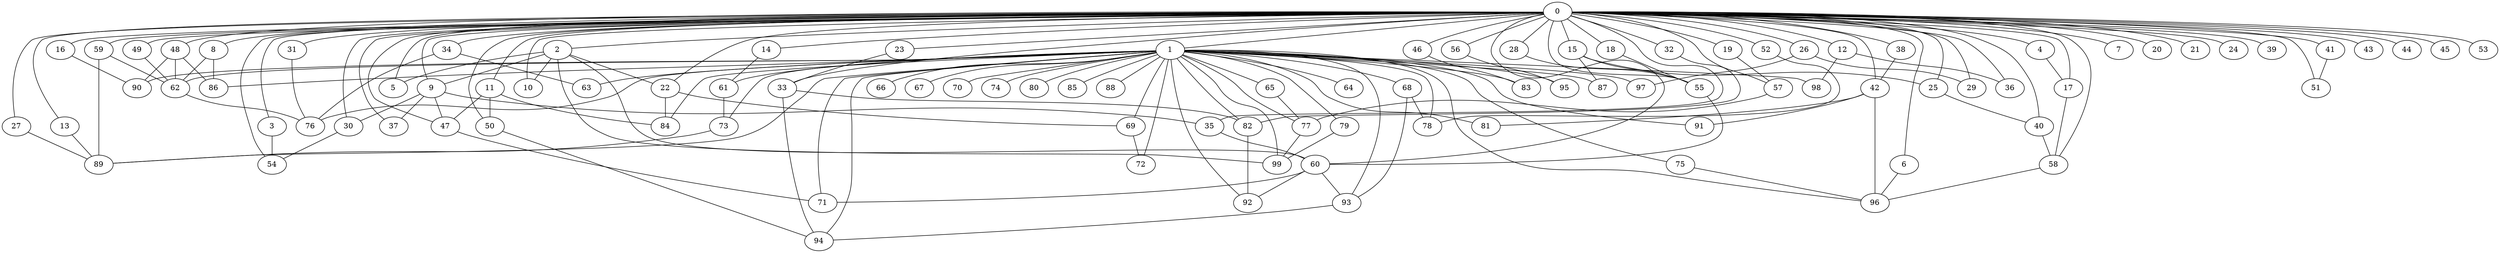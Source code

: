 
graph graphname {
    0 -- 1
0 -- 2
0 -- 3
0 -- 4
0 -- 5
0 -- 6
0 -- 7
0 -- 8
0 -- 9
0 -- 10
0 -- 11
0 -- 12
0 -- 13
0 -- 14
0 -- 15
0 -- 16
0 -- 17
0 -- 18
0 -- 19
0 -- 20
0 -- 21
0 -- 22
0 -- 23
0 -- 24
0 -- 25
0 -- 26
0 -- 27
0 -- 28
0 -- 29
0 -- 30
0 -- 31
0 -- 32
0 -- 33
0 -- 34
0 -- 35
0 -- 36
0 -- 37
0 -- 38
0 -- 39
0 -- 40
0 -- 41
0 -- 42
0 -- 43
0 -- 44
0 -- 45
0 -- 46
0 -- 47
0 -- 48
0 -- 49
0 -- 50
0 -- 51
0 -- 52
0 -- 53
0 -- 54
0 -- 55
0 -- 56
0 -- 57
0 -- 58
0 -- 59
0 -- 60
1 -- 61
1 -- 62
1 -- 63
1 -- 64
1 -- 65
1 -- 66
1 -- 67
1 -- 68
1 -- 69
1 -- 70
1 -- 71
1 -- 72
1 -- 73
1 -- 74
1 -- 75
1 -- 76
1 -- 77
1 -- 78
1 -- 79
1 -- 80
1 -- 81
1 -- 82
1 -- 83
1 -- 84
1 -- 85
1 -- 86
1 -- 87
1 -- 88
1 -- 89
1 -- 90
1 -- 91
1 -- 92
1 -- 93
1 -- 94
1 -- 95
1 -- 96
1 -- 97
1 -- 98
1 -- 99
2 -- 22
2 -- 5
2 -- 9
2 -- 60
2 -- 10
2 -- 99
3 -- 54
4 -- 17
6 -- 96
8 -- 86
8 -- 62
9 -- 37
9 -- 47
9 -- 30
9 -- 35
11 -- 47
11 -- 84
11 -- 50
12 -- 98
12 -- 36
13 -- 89
14 -- 61
15 -- 55
15 -- 25
15 -- 87
16 -- 90
17 -- 58
18 -- 55
19 -- 57
22 -- 69
22 -- 84
23 -- 33
25 -- 40
26 -- 97
26 -- 29
27 -- 89
28 -- 55
30 -- 54
31 -- 76
32 -- 82
33 -- 82
33 -- 94
34 -- 63
34 -- 76
35 -- 60
38 -- 42
40 -- 58
41 -- 51
42 -- 91
42 -- 81
42 -- 96
46 -- 83
47 -- 71
48 -- 62
48 -- 86
48 -- 90
49 -- 62
50 -- 94
52 -- 78
55 -- 60
56 -- 95
57 -- 77
58 -- 96
59 -- 89
59 -- 62
60 -- 71
60 -- 92
60 -- 93
61 -- 73
62 -- 76
65 -- 77
68 -- 78
68 -- 93
69 -- 72
73 -- 89
75 -- 96
77 -- 99
79 -- 99
82 -- 92
93 -- 94

}
